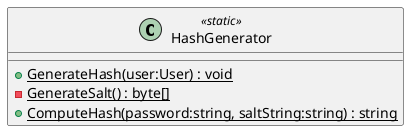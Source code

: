@startuml
class HashGenerator <<static>> {
    + {static} GenerateHash(user:User) : void
    - {static} GenerateSalt() : byte[]
    + {static} ComputeHash(password:string, saltString:string) : string
}
@enduml
